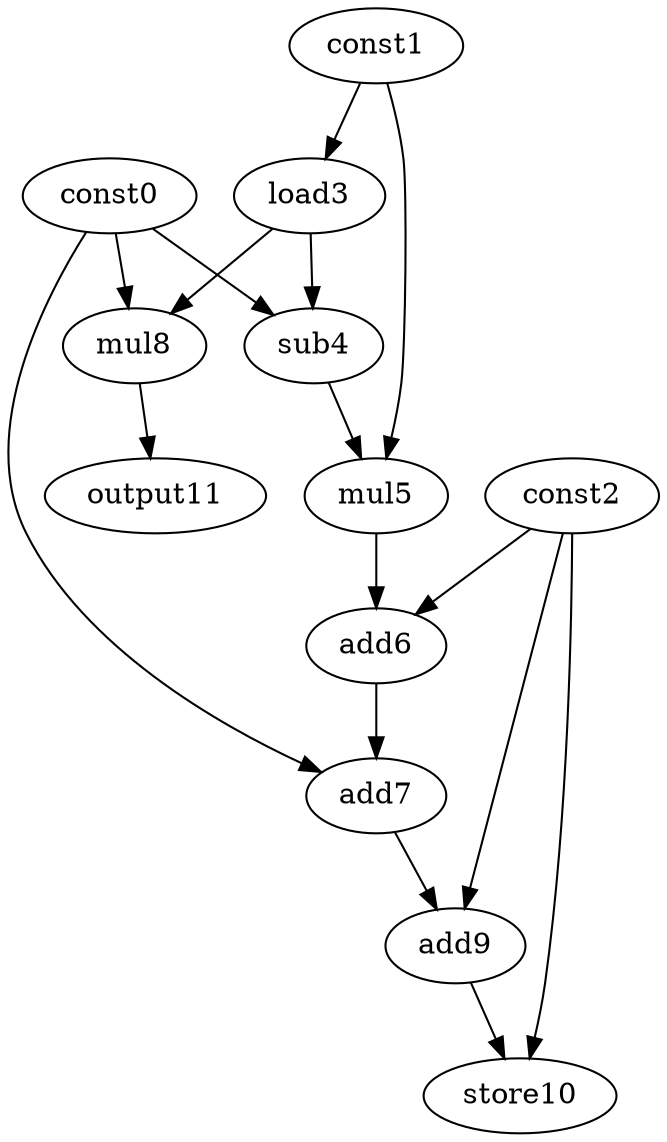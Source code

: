 digraph G { 
const0[opcode=const]; 
const1[opcode=const]; 
const2[opcode=const]; 
load3[opcode=load]; 
sub4[opcode=sub]; 
mul5[opcode=mul]; 
add6[opcode=add]; 
add7[opcode=add]; 
mul8[opcode=mul]; 
add9[opcode=add]; 
store10[opcode=store]; 
output11[opcode=output]; 
const1->load3[operand=0];
const0->sub4[operand=0];
load3->sub4[operand=1];
const0->mul8[operand=0];
load3->mul8[operand=1];
const1->mul5[operand=0];
sub4->mul5[operand=1];
mul8->output11[operand=0];
const2->add6[operand=0];
mul5->add6[operand=1];
const0->add7[operand=0];
add6->add7[operand=1];
const2->add9[operand=0];
add7->add9[operand=1];
add9->store10[operand=0];
const2->store10[operand=1];
}
